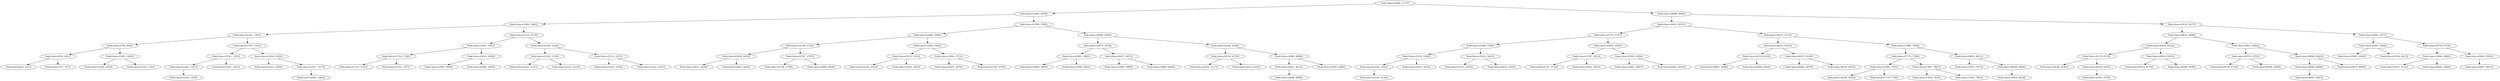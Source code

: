 digraph G{
907754662 [label="Node{data=[5089, 5127]}"]
907754662 -> 1211317010
1211317010 [label="Node{data=[2609, 2609]}"]
1211317010 -> 1465656305
1465656305 [label="Node{data=[1696, 1696]}"]
1465656305 -> 1660409789
1660409789 [label="Node{data=[1241, 1261]}"]
1660409789 -> 233191753
233191753 [label="Node{data=[799, 800]}"]
233191753 -> 1549563980
1549563980 [label="Node{data=[691, 691]}"]
1549563980 -> 1781111709
1781111709 [label="Node{data=[621, 621]}"]
1549563980 -> 910156634
910156634 [label="Node{data=[767, 767]}"]
233191753 -> 170899621
170899621 [label="Node{data=[1052, 1082]}"]
170899621 -> 890126260
890126260 [label="Node{data=[1016, 1016]}"]
170899621 -> 333295611
333295611 [label="Node{data=[1102, 1102]}"]
1660409789 -> 1513204713
1513204713 [label="Node{data=[1597, 1597]}"]
1513204713 -> 766302874
766302874 [label="Node{data=[1321, 1321]}"]
766302874 -> 1771811588
1771811588 [label="Node{data=[1265, 1291]}"]
1771811588 -> 390560699
390560699 [label="Node{data=[1269, 1269]}"]
766302874 -> 1090446425
1090446425 [label="Node{data=[1541, 1541]}"]
1513204713 -> 198024918
198024918 [label="Node{data=[1634, 1650]}"]
198024918 -> 1073352504
1073352504 [label="Node{data=[1612, 1630]}"]
198024918 -> 332149215
332149215 [label="Node{data=[1677, 1677]}"]
332149215 -> 614978515
614978515 [label="Node{data=[1682, 1682]}"]
1465656305 -> 1140572863
1140572863 [label="Node{data=[2118, 2118]}"]
1140572863 -> 748127799
748127799 [label="Node{data=[1841, 1841]}"]
748127799 -> 1579620531
1579620531 [label="Node{data=[1726, 1726]}"]
1579620531 -> 1141137903
1141137903 [label="Node{data=[1721, 1721]}"]
1579620531 -> 1501019626
1501019626 [label="Node{data=[1765, 1767]}"]
748127799 -> 1237401293
1237401293 [label="Node{data=[2014, 2036]}"]
1237401293 -> 793068998
793068998 [label="Node{data=[1906, 1906]}"]
1237401293 -> 1210663640
1210663640 [label="Node{data=[2095, 2095]}"]
1140572863 -> 752168666
752168666 [label="Node{data=[2320, 2320]}"]
752168666 -> 1814190811
1814190811 [label="Node{data=[2218, 2218]}"]
1814190811 -> 1774995948
1774995948 [label="Node{data=[2141, 2141]}"]
1814190811 -> 1802627471
1802627471 [label="Node{data=[2232, 2232]}"]
752168666 -> 1859631557
1859631557 [label="Node{data=[2514, 2527]}"]
1859631557 -> 274580038
274580038 [label="Node{data=[2336, 2354]}"]
1859631557 -> 458582664
458582664 [label="Node{data=[2531, 2531]}"]
1211317010 -> 2139936252
2139936252 [label="Node{data=[3788, 3789]}"]
2139936252 -> 742806105
742806105 [label="Node{data=[2896, 2896]}"]
742806105 -> 1391983205
1391983205 [label="Node{data=[2704, 2722]}"]
1391983205 -> 1657199513
1657199513 [label="Node{data=[2638, 2638]}"]
1657199513 -> 2080162056
2080162056 [label="Node{data=[2611, 2628]}"]
1657199513 -> 1706459316
1706459316 [label="Node{data=[2663, 2663]}"]
1391983205 -> 142568117
142568117 [label="Node{data=[2787, 2787]}"]
142568117 -> 1546740272
1546740272 [label="Node{data=[2738, 2738]}"]
142568117 -> 1096293439
1096293439 [label="Node{data=[2894, 2894]}"]
742806105 -> 280663936
280663936 [label="Node{data=[3449, 3463]}"]
280663936 -> 1667460576
1667460576 [label="Node{data=[3155, 3155]}"]
1667460576 -> 882156382
882156382 [label="Node{data=[3142, 3142]}"]
1667460576 -> 892135447
892135447 [label="Node{data=[3443, 3443]}"]
280663936 -> 1903062949
1903062949 [label="Node{data=[3694, 3715]}"]
1903062949 -> 152702981
152702981 [label="Node{data=[3676, 3676]}"]
1903062949 -> 411425835
411425835 [label="Node{data=[3750, 3750]}"]
2139936252 -> 1245442940
1245442940 [label="Node{data=[4069, 4069]}"]
1245442940 -> 1219145433
1219145433 [label="Node{data=[3979, 3979]}"]
1219145433 -> 292099569
292099569 [label="Node{data=[3881, 3881]}"]
292099569 -> 666625907
666625907 [label="Node{data=[3849, 3849]}"]
292099569 -> 848187627
848187627 [label="Node{data=[3898, 3962]}"]
1219145433 -> 802159621
802159621 [label="Node{data=[4037, 4037]}"]
802159621 -> 1993384592
1993384592 [label="Node{data=[3999, 3999]}"]
802159621 -> 245908294
245908294 [label="Node{data=[4064, 4064]}"]
1245442940 -> 1314997104
1314997104 [label="Node{data=[4544, 4544]}"]
1314997104 -> 505323885
505323885 [label="Node{data=[4159, 4176]}"]
505323885 -> 1839813660
1839813660 [label="Node{data=[4102, 4117]}"]
505323885 -> 559384732
559384732 [label="Node{data=[4232, 4247]}"]
1314997104 -> 1709778181
1709778181 [label="Node{data=[4980, 4980]}"]
1709778181 -> 244839708
244839708 [label="Node{data=[4812, 4812]}"]
244839708 -> 691620198
691620198 [label="Node{data=[4888, 4888]}"]
1709778181 -> 876029877
876029877 [label="Node{data=[5003, 5008]}"]
907754662 -> 417004859
417004859 [label="Node{data=[8088, 8099]}"]
417004859 -> 693421097
693421097 [label="Node{data=[6031, 6031]}"]
693421097 -> 1246087708
1246087708 [label="Node{data=[5725, 5725]}"]
1246087708 -> 1195525742
1195525742 [label="Node{data=[5508, 5508]}"]
1195525742 -> 138303640
138303640 [label="Node{data=[5352, 5364]}"]
138303640 -> 130326586
130326586 [label="Node{data=[5255, 5324]}"]
130326586 -> 1672843252
1672843252 [label="Node{data=[5230, 5230]}"]
138303640 -> 915526874
915526874 [label="Node{data=[5432, 5432]}"]
1195525742 -> 1284612104
1284612104 [label="Node{data=[5622, 5622]}"]
1284612104 -> 1861622992
1861622992 [label="Node{data=[5531, 5563]}"]
1284612104 -> 561243349
561243349 [label="Node{data=[5652, 5652]}"]
1246087708 -> 427606821
427606821 [label="Node{data=[5850, 5850]}"]
427606821 -> 1479320034
1479320034 [label="Node{data=[5797, 5812]}"]
1479320034 -> 107095723
107095723 [label="Node{data=[5731, 5750]}"]
1479320034 -> 940130302
940130302 [label="Node{data=[5822, 5822]}"]
427606821 -> 1192474161
1192474161 [label="Node{data=[5936, 5956]}"]
1192474161 -> 2047683712
2047683712 [label="Node{data=[5867, 5867]}"]
1192474161 -> 1833765396
1833765396 [label="Node{data=[6025, 6025]}"]
693421097 -> 483016332
483016332 [label="Node{data=[6574, 6574]}"]
483016332 -> 1186111770
1186111770 [label="Node{data=[6435, 6435]}"]
1186111770 -> 1439235168
1439235168 [label="Node{data=[6229, 6229]}"]
1439235168 -> 1355829607
1355829607 [label="Node{data=[6065, 6088]}"]
1439235168 -> 497232815
497232815 [label="Node{data=[6304, 6304]}"]
1186111770 -> 1313534832
1313534832 [label="Node{data=[6507, 6520]}"]
1313534832 -> 1559444773
1559444773 [label="Node{data=[6465, 6478]}"]
1313534832 -> 251266229
251266229 [label="Node{data=[6550, 6550]}"]
483016332 -> 176203926
176203926 [label="Node{data=[7968, 7968]}"]
176203926 -> 331881413
331881413 [label="Node{data=[7779, 7788]}"]
331881413 -> 1444353676
1444353676 [label="Node{data=[7689, 7705]}"]
1444353676 -> 135692119
135692119 [label="Node{data=[6589, 6589]}"]
1444353676 -> 123577051
123577051 [label="Node{data=[7739, 7739]}"]
331881413 -> 1410897862
1410897862 [label="Node{data=[7867, 7867]}"]
1410897862 -> 987060415
987060415 [label="Node{data=[7818, 7835]}"]
1410897862 -> 25322613
25322613 [label="Node{data=[7963, 7963]}"]
176203926 -> 1805866468
1805866468 [label="Node{data=[8002, 8021]}"]
1805866468 -> 2064996849
2064996849 [label="Node{data=[7973, 7973]}"]
1805866468 -> 1796597388
1796597388 [label="Node{data=[8048, 8048]}"]
1796597388 -> 2040956503
2040956503 [label="Node{data=[8054, 8054]}"]
417004859 -> 148631794
148631794 [label="Node{data=[9216, 9227]}"]
148631794 -> 1506867913
1506867913 [label="Node{data=[8632, 8686]}"]
1506867913 -> 490030841
490030841 [label="Node{data=[8455, 8455]}"]
490030841 -> 1357705014
1357705014 [label="Node{data=[8179, 8179]}"]
1357705014 -> 124246457
124246457 [label="Node{data=[8146, 8146]}"]
1357705014 -> 1497333038
1497333038 [label="Node{data=[8224, 8295]}"]
1497333038 -> 1854597758
1854597758 [label="Node{data=[8365, 8376]}"]
490030841 -> 1495805382
1495805382 [label="Node{data=[8565, 8565]}"]
1495805382 -> 1614519627
1614519627 [label="Node{data=[8519, 8519]}"]
1495805382 -> 1120885359
1120885359 [label="Node{data=[8598, 8598]}"]
1506867913 -> 2066710866
2066710866 [label="Node{data=[8815, 8842]}"]
2066710866 -> 1668400620
1668400620 [label="Node{data=[8755, 8755]}"]
1668400620 -> 1604111628
1604111628 [label="Node{data=[8716, 8716]}"]
1668400620 -> 1731782834
1731782834 [label="Node{data=[8786, 8786]}"]
2066710866 -> 1620758550
1620758550 [label="Node{data=[9009, 9043]}"]
1620758550 -> 229193548
229193548 [label="Node{data=[8940, 8968]}"]
229193548 -> 879001432
879001432 [label="Node{data=[8907, 8907]}"]
1620758550 -> 347696158
347696158 [label="Node{data=[9070, 9084]}"]
148631794 -> 580195583
580195583 [label="Node{data=[9465, 9477]}"]
580195583 -> 1715623094
1715623094 [label="Node{data=[9281, 9344]}"]
1715623094 -> 1900767641
1900767641 [label="Node{data=[9263, 9263]}"]
1715623094 -> 776806962
776806962 [label="Node{data=[9356, 9437]}"]
580195583 -> 620095976
620095976 [label="Node{data=[9718, 9718]}"]
620095976 -> 1357311524
1357311524 [label="Node{data=[9606, 9606]}"]
1357311524 -> 2060145152
2060145152 [label="Node{data=[9513, 9513]}"]
1357311524 -> 1028695001
1028695001 [label="Node{data=[9642, 9660]}"]
620095976 -> 912373554
912373554 [label="Node{data=[9905, 9905]}"]
912373554 -> 1360132116
1360132116 [label="Node{data=[9921, 9921]}"]
}